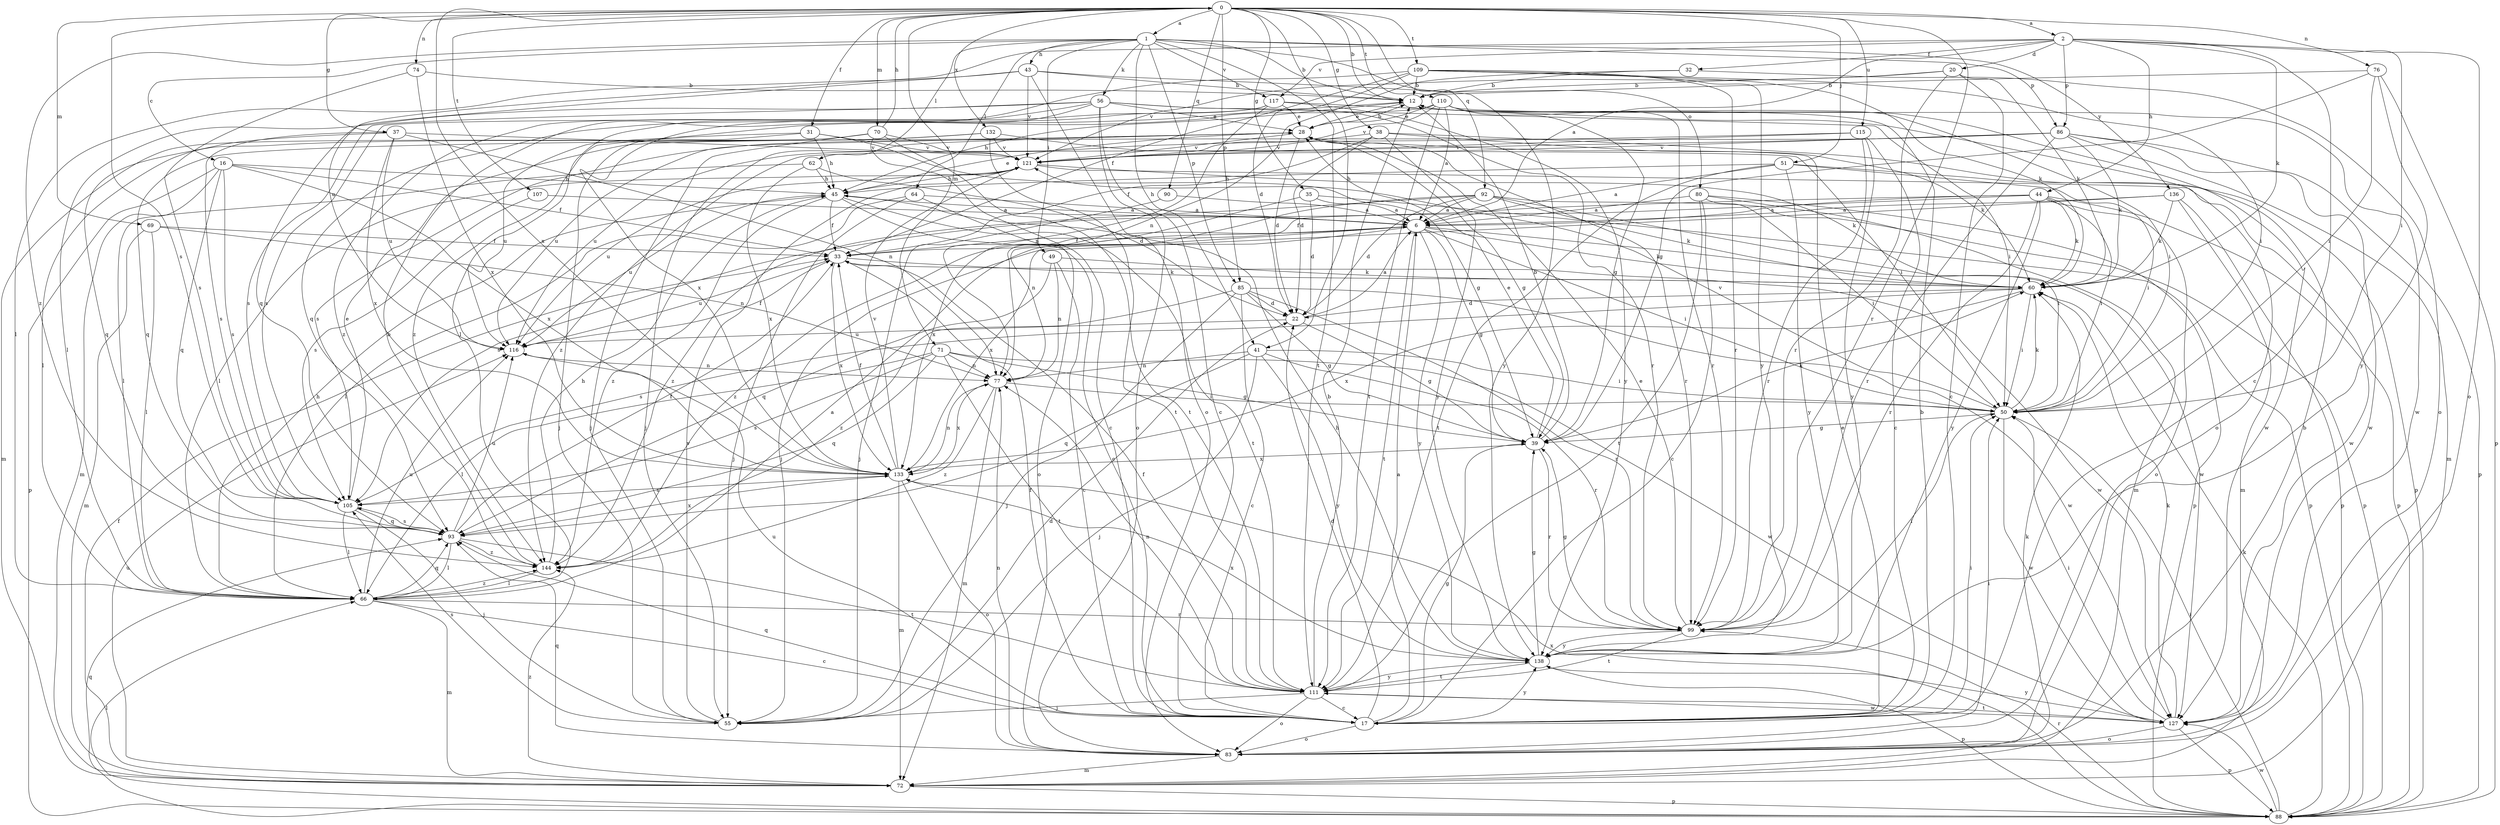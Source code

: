 strict digraph  {
0;
1;
2;
6;
12;
16;
17;
20;
22;
28;
31;
32;
33;
35;
37;
38;
39;
41;
43;
44;
45;
49;
50;
51;
55;
56;
60;
62;
64;
66;
69;
70;
71;
72;
74;
76;
77;
80;
83;
85;
86;
88;
90;
92;
93;
99;
105;
107;
109;
110;
111;
115;
116;
117;
121;
127;
132;
133;
136;
138;
144;
0 -> 1  [label=a];
0 -> 2  [label=a];
0 -> 12  [label=b];
0 -> 31  [label=f];
0 -> 35  [label=g];
0 -> 37  [label=g];
0 -> 38  [label=g];
0 -> 41  [label=h];
0 -> 51  [label=j];
0 -> 69  [label=m];
0 -> 70  [label=m];
0 -> 71  [label=m];
0 -> 74  [label=n];
0 -> 76  [label=n];
0 -> 85  [label=p];
0 -> 90  [label=q];
0 -> 92  [label=q];
0 -> 99  [label=r];
0 -> 105  [label=s];
0 -> 107  [label=t];
0 -> 109  [label=t];
0 -> 110  [label=t];
0 -> 115  [label=u];
0 -> 132  [label=x];
0 -> 133  [label=x];
1 -> 12  [label=b];
1 -> 16  [label=c];
1 -> 41  [label=h];
1 -> 43  [label=h];
1 -> 49  [label=i];
1 -> 56  [label=k];
1 -> 62  [label=l];
1 -> 64  [label=l];
1 -> 80  [label=o];
1 -> 85  [label=p];
1 -> 86  [label=p];
1 -> 111  [label=t];
1 -> 117  [label=v];
1 -> 136  [label=y];
1 -> 144  [label=z];
2 -> 6  [label=a];
2 -> 17  [label=c];
2 -> 20  [label=d];
2 -> 32  [label=f];
2 -> 44  [label=h];
2 -> 50  [label=i];
2 -> 60  [label=k];
2 -> 83  [label=o];
2 -> 86  [label=p];
2 -> 116  [label=u];
2 -> 117  [label=v];
6 -> 33  [label=f];
6 -> 39  [label=g];
6 -> 50  [label=i];
6 -> 60  [label=k];
6 -> 111  [label=t];
6 -> 127  [label=w];
6 -> 133  [label=x];
6 -> 138  [label=y];
6 -> 144  [label=z];
12 -> 28  [label=e];
12 -> 45  [label=h];
12 -> 50  [label=i];
16 -> 33  [label=f];
16 -> 45  [label=h];
16 -> 72  [label=m];
16 -> 88  [label=p];
16 -> 93  [label=q];
16 -> 105  [label=s];
16 -> 133  [label=x];
17 -> 6  [label=a];
17 -> 12  [label=b];
17 -> 22  [label=d];
17 -> 28  [label=e];
17 -> 33  [label=f];
17 -> 39  [label=g];
17 -> 50  [label=i];
17 -> 83  [label=o];
17 -> 93  [label=q];
17 -> 116  [label=u];
17 -> 138  [label=y];
20 -> 12  [label=b];
20 -> 17  [label=c];
20 -> 60  [label=k];
20 -> 99  [label=r];
20 -> 121  [label=v];
22 -> 6  [label=a];
22 -> 39  [label=g];
22 -> 116  [label=u];
28 -> 12  [label=b];
28 -> 22  [label=d];
28 -> 39  [label=g];
28 -> 55  [label=j];
28 -> 99  [label=r];
28 -> 116  [label=u];
28 -> 121  [label=v];
31 -> 39  [label=g];
31 -> 45  [label=h];
31 -> 55  [label=j];
31 -> 116  [label=u];
31 -> 121  [label=v];
32 -> 12  [label=b];
32 -> 77  [label=n];
32 -> 83  [label=o];
33 -> 60  [label=k];
33 -> 116  [label=u];
33 -> 127  [label=w];
33 -> 133  [label=x];
35 -> 6  [label=a];
35 -> 22  [label=d];
35 -> 88  [label=p];
35 -> 133  [label=x];
37 -> 77  [label=n];
37 -> 93  [label=q];
37 -> 105  [label=s];
37 -> 116  [label=u];
37 -> 121  [label=v];
37 -> 133  [label=x];
38 -> 22  [label=d];
38 -> 33  [label=f];
38 -> 60  [label=k];
38 -> 121  [label=v];
38 -> 127  [label=w];
38 -> 138  [label=y];
39 -> 12  [label=b];
39 -> 28  [label=e];
39 -> 60  [label=k];
39 -> 99  [label=r];
39 -> 133  [label=x];
41 -> 50  [label=i];
41 -> 55  [label=j];
41 -> 77  [label=n];
41 -> 93  [label=q];
41 -> 99  [label=r];
41 -> 138  [label=y];
43 -> 12  [label=b];
43 -> 66  [label=l];
43 -> 83  [label=o];
43 -> 93  [label=q];
43 -> 121  [label=v];
43 -> 138  [label=y];
44 -> 6  [label=a];
44 -> 33  [label=f];
44 -> 50  [label=i];
44 -> 60  [label=k];
44 -> 83  [label=o];
44 -> 88  [label=p];
44 -> 99  [label=r];
44 -> 105  [label=s];
44 -> 138  [label=y];
45 -> 6  [label=a];
45 -> 17  [label=c];
45 -> 28  [label=e];
45 -> 33  [label=f];
45 -> 111  [label=t];
45 -> 116  [label=u];
45 -> 144  [label=z];
49 -> 17  [label=c];
49 -> 60  [label=k];
49 -> 77  [label=n];
49 -> 93  [label=q];
50 -> 39  [label=g];
50 -> 60  [label=k];
50 -> 121  [label=v];
50 -> 127  [label=w];
51 -> 6  [label=a];
51 -> 45  [label=h];
51 -> 50  [label=i];
51 -> 88  [label=p];
51 -> 111  [label=t];
51 -> 138  [label=y];
55 -> 22  [label=d];
55 -> 105  [label=s];
55 -> 121  [label=v];
56 -> 17  [label=c];
56 -> 28  [label=e];
56 -> 50  [label=i];
56 -> 66  [label=l];
56 -> 83  [label=o];
56 -> 99  [label=r];
56 -> 105  [label=s];
56 -> 133  [label=x];
56 -> 144  [label=z];
60 -> 22  [label=d];
60 -> 50  [label=i];
60 -> 105  [label=s];
60 -> 133  [label=x];
62 -> 22  [label=d];
62 -> 45  [label=h];
62 -> 66  [label=l];
62 -> 133  [label=x];
64 -> 6  [label=a];
64 -> 55  [label=j];
64 -> 66  [label=l];
64 -> 83  [label=o];
66 -> 6  [label=a];
66 -> 17  [label=c];
66 -> 45  [label=h];
66 -> 72  [label=m];
66 -> 93  [label=q];
66 -> 99  [label=r];
66 -> 116  [label=u];
66 -> 144  [label=z];
69 -> 33  [label=f];
69 -> 66  [label=l];
69 -> 72  [label=m];
69 -> 77  [label=n];
70 -> 17  [label=c];
70 -> 55  [label=j];
70 -> 72  [label=m];
70 -> 111  [label=t];
70 -> 121  [label=v];
70 -> 0  [label=h];
71 -> 39  [label=g];
71 -> 66  [label=l];
71 -> 77  [label=n];
71 -> 93  [label=q];
71 -> 105  [label=s];
71 -> 111  [label=t];
71 -> 127  [label=w];
72 -> 33  [label=f];
72 -> 60  [label=k];
72 -> 88  [label=p];
72 -> 116  [label=u];
72 -> 144  [label=z];
74 -> 12  [label=b];
74 -> 105  [label=s];
74 -> 133  [label=x];
76 -> 12  [label=b];
76 -> 39  [label=g];
76 -> 50  [label=i];
76 -> 88  [label=p];
76 -> 138  [label=y];
77 -> 50  [label=i];
77 -> 72  [label=m];
77 -> 133  [label=x];
77 -> 144  [label=z];
80 -> 6  [label=a];
80 -> 17  [label=c];
80 -> 50  [label=i];
80 -> 72  [label=m];
80 -> 88  [label=p];
80 -> 111  [label=t];
83 -> 12  [label=b];
83 -> 50  [label=i];
83 -> 72  [label=m];
83 -> 77  [label=n];
83 -> 93  [label=q];
85 -> 17  [label=c];
85 -> 22  [label=d];
85 -> 39  [label=g];
85 -> 55  [label=j];
85 -> 99  [label=r];
85 -> 127  [label=w];
85 -> 144  [label=z];
86 -> 60  [label=k];
86 -> 72  [label=m];
86 -> 88  [label=p];
86 -> 99  [label=r];
86 -> 105  [label=s];
86 -> 121  [label=v];
86 -> 127  [label=w];
86 -> 144  [label=z];
88 -> 50  [label=i];
88 -> 60  [label=k];
88 -> 66  [label=l];
88 -> 93  [label=q];
88 -> 99  [label=r];
88 -> 127  [label=w];
88 -> 133  [label=x];
90 -> 6  [label=a];
90 -> 55  [label=j];
92 -> 6  [label=a];
92 -> 22  [label=d];
92 -> 50  [label=i];
92 -> 60  [label=k];
92 -> 77  [label=n];
92 -> 88  [label=p];
92 -> 144  [label=z];
93 -> 33  [label=f];
93 -> 66  [label=l];
93 -> 105  [label=s];
93 -> 111  [label=t];
93 -> 116  [label=u];
93 -> 133  [label=x];
93 -> 144  [label=z];
99 -> 28  [label=e];
99 -> 39  [label=g];
99 -> 50  [label=i];
99 -> 111  [label=t];
99 -> 138  [label=y];
105 -> 28  [label=e];
105 -> 55  [label=j];
105 -> 66  [label=l];
105 -> 93  [label=q];
107 -> 6  [label=a];
107 -> 105  [label=s];
109 -> 12  [label=b];
109 -> 22  [label=d];
109 -> 33  [label=f];
109 -> 50  [label=i];
109 -> 60  [label=k];
109 -> 66  [label=l];
109 -> 99  [label=r];
109 -> 138  [label=y];
110 -> 6  [label=a];
110 -> 28  [label=e];
110 -> 39  [label=g];
110 -> 99  [label=r];
110 -> 111  [label=t];
110 -> 121  [label=v];
110 -> 127  [label=w];
110 -> 144  [label=z];
111 -> 12  [label=b];
111 -> 17  [label=c];
111 -> 33  [label=f];
111 -> 55  [label=j];
111 -> 77  [label=n];
111 -> 83  [label=o];
111 -> 127  [label=w];
111 -> 138  [label=y];
115 -> 17  [label=c];
115 -> 99  [label=r];
115 -> 116  [label=u];
115 -> 121  [label=v];
115 -> 138  [label=y];
116 -> 33  [label=f];
116 -> 77  [label=n];
117 -> 28  [label=e];
117 -> 77  [label=n];
117 -> 83  [label=o];
117 -> 93  [label=q];
117 -> 105  [label=s];
117 -> 138  [label=y];
121 -> 45  [label=h];
121 -> 60  [label=k];
121 -> 66  [label=l];
121 -> 116  [label=u];
121 -> 127  [label=w];
127 -> 50  [label=i];
127 -> 60  [label=k];
127 -> 83  [label=o];
127 -> 88  [label=p];
127 -> 111  [label=t];
127 -> 138  [label=y];
132 -> 50  [label=i];
132 -> 66  [label=l];
132 -> 93  [label=q];
132 -> 111  [label=t];
132 -> 121  [label=v];
133 -> 33  [label=f];
133 -> 72  [label=m];
133 -> 77  [label=n];
133 -> 83  [label=o];
133 -> 105  [label=s];
133 -> 121  [label=v];
136 -> 6  [label=a];
136 -> 55  [label=j];
136 -> 60  [label=k];
136 -> 72  [label=m];
136 -> 88  [label=p];
138 -> 39  [label=g];
138 -> 45  [label=h];
138 -> 88  [label=p];
138 -> 111  [label=t];
138 -> 133  [label=x];
144 -> 12  [label=b];
144 -> 45  [label=h];
144 -> 66  [label=l];
}
